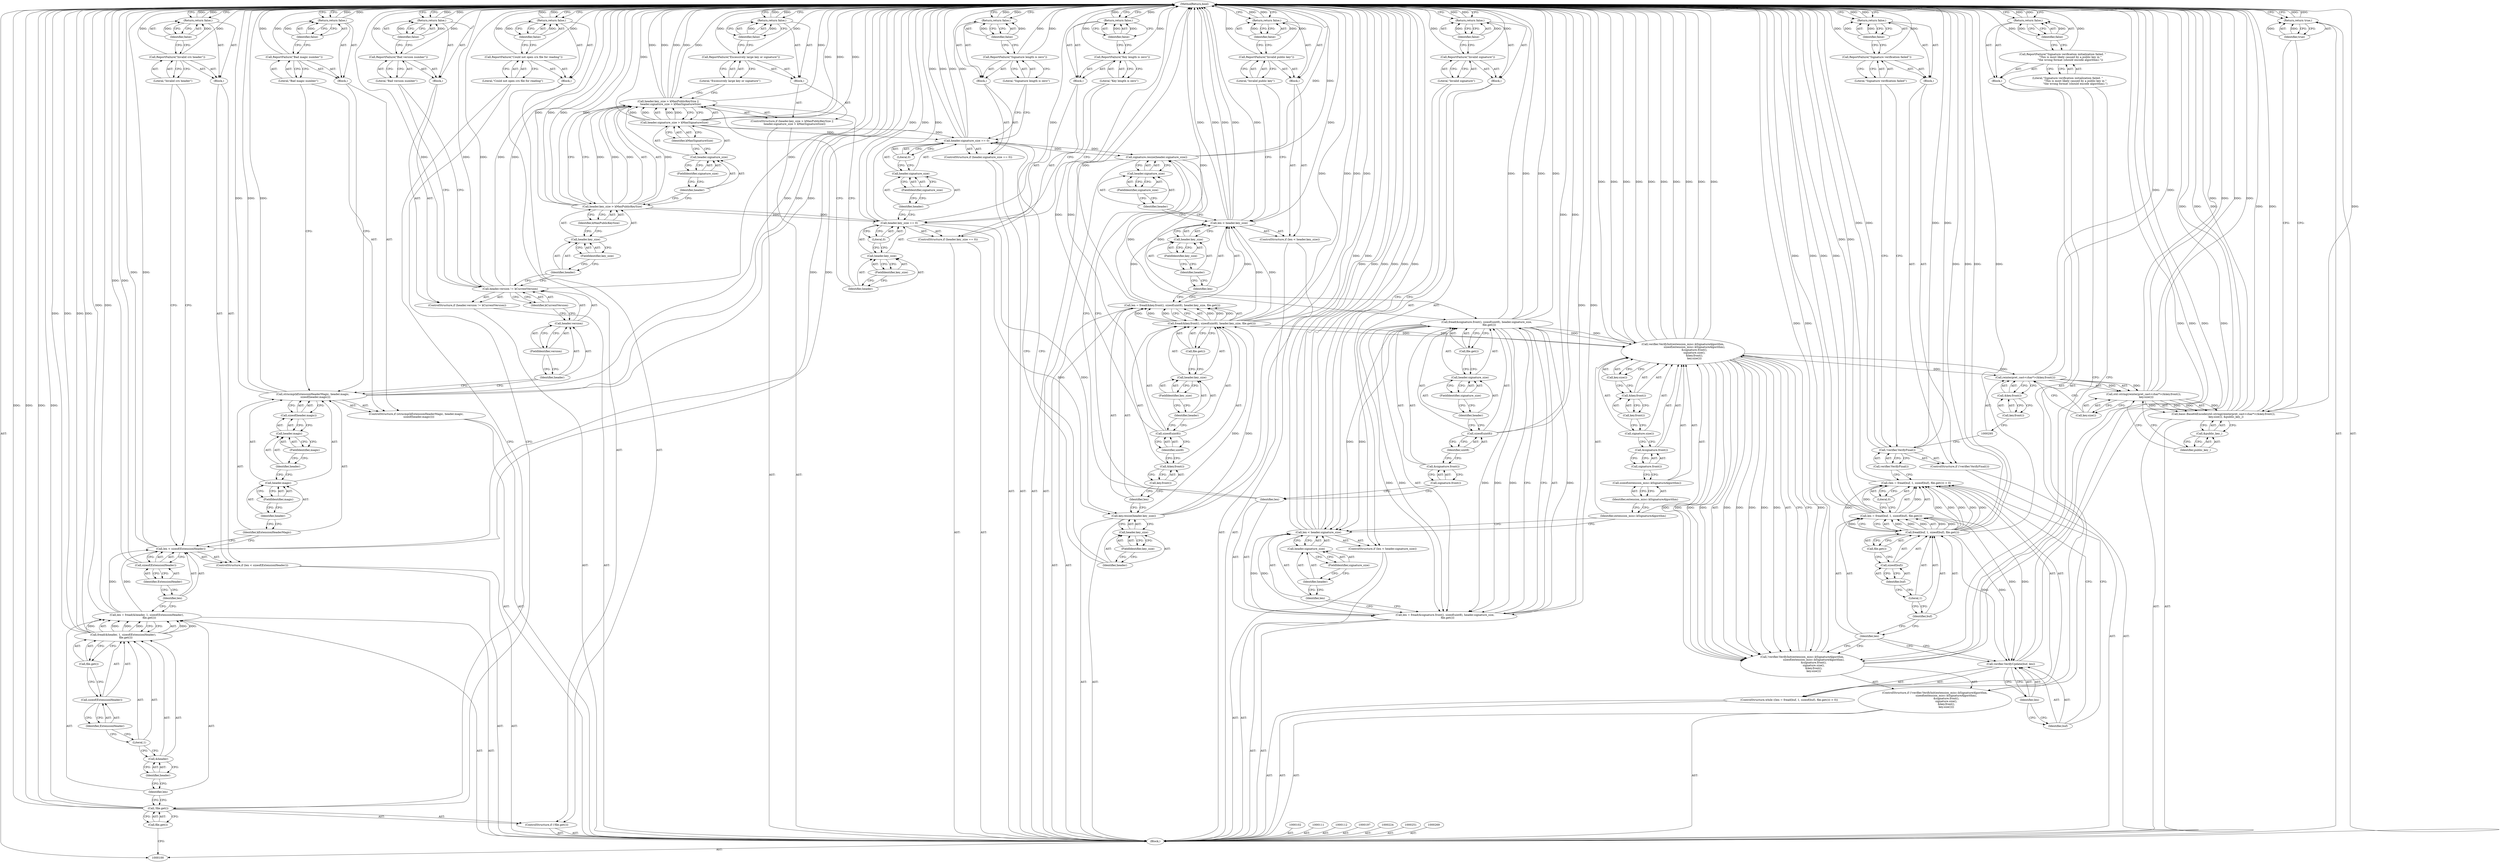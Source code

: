 digraph "0_Chrome_ffeada1f2de5281d59ea48c94c4001a568092cd3" {
"1000303" [label="(MethodReturn,bool)"];
"1000101" [label="(Block,)"];
"1000116" [label="(Call,&header)"];
"1000117" [label="(Identifier,header)"];
"1000113" [label="(Call,len = fread(&header, 1, sizeof(ExtensionHeader),\n      file.get()))"];
"1000114" [label="(Identifier,len)"];
"1000118" [label="(Literal,1)"];
"1000119" [label="(Call,sizeof(ExtensionHeader))"];
"1000120" [label="(Identifier,ExtensionHeader)"];
"1000115" [label="(Call,fread(&header, 1, sizeof(ExtensionHeader),\n      file.get()))"];
"1000121" [label="(Call,file.get())"];
"1000125" [label="(Call,sizeof(ExtensionHeader))"];
"1000126" [label="(Identifier,ExtensionHeader)"];
"1000122" [label="(ControlStructure,if (len < sizeof(ExtensionHeader)))"];
"1000127" [label="(Block,)"];
"1000123" [label="(Call,len < sizeof(ExtensionHeader))"];
"1000124" [label="(Identifier,len)"];
"1000129" [label="(Literal,\"Invalid crx header\")"];
"1000128" [label="(Call,ReportFailure(\"Invalid crx header\"))"];
"1000131" [label="(Identifier,false)"];
"1000130" [label="(Return,return false;)"];
"1000134" [label="(Identifier,kExtensionHeaderMagic)"];
"1000132" [label="(ControlStructure,if (strncmp(kExtensionHeaderMagic, header.magic,\n      sizeof(header.magic))))"];
"1000135" [label="(Call,header.magic)"];
"1000136" [label="(Identifier,header)"];
"1000137" [label="(FieldIdentifier,magic)"];
"1000133" [label="(Call,strncmp(kExtensionHeaderMagic, header.magic,\n      sizeof(header.magic)))"];
"1000139" [label="(Call,header.magic)"];
"1000140" [label="(Identifier,header)"];
"1000141" [label="(FieldIdentifier,magic)"];
"1000142" [label="(Block,)"];
"1000138" [label="(Call,sizeof(header.magic))"];
"1000144" [label="(Literal,\"Bad magic number\")"];
"1000143" [label="(Call,ReportFailure(\"Bad magic number\"))"];
"1000146" [label="(Identifier,false)"];
"1000145" [label="(Return,return false;)"];
"1000151" [label="(FieldIdentifier,version)"];
"1000147" [label="(ControlStructure,if (header.version != kCurrentVersion))"];
"1000152" [label="(Identifier,kCurrentVersion)"];
"1000153" [label="(Block,)"];
"1000148" [label="(Call,header.version != kCurrentVersion)"];
"1000149" [label="(Call,header.version)"];
"1000150" [label="(Identifier,header)"];
"1000155" [label="(Literal,\"Bad version number\")"];
"1000154" [label="(Call,ReportFailure(\"Bad version number\"))"];
"1000157" [label="(Identifier,false)"];
"1000156" [label="(Return,return false;)"];
"1000163" [label="(FieldIdentifier,key_size)"];
"1000158" [label="(ControlStructure,if (header.key_size > kMaxPublicKeySize ||\n      header.signature_size > kMaxSignatureSize))"];
"1000164" [label="(Identifier,kMaxPublicKeySize)"];
"1000159" [label="(Call,header.key_size > kMaxPublicKeySize ||\n      header.signature_size > kMaxSignatureSize)"];
"1000160" [label="(Call,header.key_size > kMaxPublicKeySize)"];
"1000161" [label="(Call,header.key_size)"];
"1000162" [label="(Identifier,header)"];
"1000168" [label="(FieldIdentifier,signature_size)"];
"1000169" [label="(Identifier,kMaxSignatureSize)"];
"1000170" [label="(Block,)"];
"1000165" [label="(Call,header.signature_size > kMaxSignatureSize)"];
"1000166" [label="(Call,header.signature_size)"];
"1000167" [label="(Identifier,header)"];
"1000172" [label="(Literal,\"Excessively large key or signature\")"];
"1000171" [label="(Call,ReportFailure(\"Excessively large key or signature\"))"];
"1000174" [label="(Identifier,false)"];
"1000173" [label="(Return,return false;)"];
"1000106" [label="(Block,)"];
"1000103" [label="(ControlStructure,if (!file.get()))"];
"1000104" [label="(Call,!file.get())"];
"1000105" [label="(Call,file.get())"];
"1000179" [label="(FieldIdentifier,key_size)"];
"1000175" [label="(ControlStructure,if (header.key_size == 0))"];
"1000180" [label="(Literal,0)"];
"1000181" [label="(Block,)"];
"1000176" [label="(Call,header.key_size == 0)"];
"1000177" [label="(Call,header.key_size)"];
"1000178" [label="(Identifier,header)"];
"1000183" [label="(Literal,\"Key length is zero\")"];
"1000182" [label="(Call,ReportFailure(\"Key length is zero\"))"];
"1000185" [label="(Identifier,false)"];
"1000184" [label="(Return,return false;)"];
"1000190" [label="(FieldIdentifier,signature_size)"];
"1000186" [label="(ControlStructure,if (header.signature_size == 0))"];
"1000191" [label="(Literal,0)"];
"1000192" [label="(Block,)"];
"1000187" [label="(Call,header.signature_size == 0)"];
"1000188" [label="(Call,header.signature_size)"];
"1000189" [label="(Identifier,header)"];
"1000194" [label="(Literal,\"Signature length is zero\")"];
"1000193" [label="(Call,ReportFailure(\"Signature length is zero\"))"];
"1000196" [label="(Identifier,false)"];
"1000195" [label="(Return,return false;)"];
"1000108" [label="(Literal,\"Could not open crx file for reading\")"];
"1000107" [label="(Call,ReportFailure(\"Could not open crx file for reading\"))"];
"1000199" [label="(Call,header.key_size)"];
"1000200" [label="(Identifier,header)"];
"1000201" [label="(FieldIdentifier,key_size)"];
"1000198" [label="(Call,key.resize(header.key_size))"];
"1000205" [label="(Call,&key.front())"];
"1000206" [label="(Call,key.front())"];
"1000202" [label="(Call,len = fread(&key.front(), sizeof(uint8), header.key_size, file.get()))"];
"1000203" [label="(Identifier,len)"];
"1000207" [label="(Call,sizeof(uint8))"];
"1000208" [label="(Identifier,uint8)"];
"1000209" [label="(Call,header.key_size)"];
"1000210" [label="(Identifier,header)"];
"1000211" [label="(FieldIdentifier,key_size)"];
"1000212" [label="(Call,file.get())"];
"1000204" [label="(Call,fread(&key.front(), sizeof(uint8), header.key_size, file.get()))"];
"1000216" [label="(Call,header.key_size)"];
"1000217" [label="(Identifier,header)"];
"1000218" [label="(FieldIdentifier,key_size)"];
"1000213" [label="(ControlStructure,if (len < header.key_size))"];
"1000219" [label="(Block,)"];
"1000214" [label="(Call,len < header.key_size)"];
"1000215" [label="(Identifier,len)"];
"1000221" [label="(Literal,\"Invalid public key\")"];
"1000220" [label="(Call,ReportFailure(\"Invalid public key\"))"];
"1000223" [label="(Identifier,false)"];
"1000222" [label="(Return,return false;)"];
"1000226" [label="(Call,header.signature_size)"];
"1000227" [label="(Identifier,header)"];
"1000225" [label="(Call,signature.resize(header.signature_size))"];
"1000228" [label="(FieldIdentifier,signature_size)"];
"1000110" [label="(Identifier,false)"];
"1000109" [label="(Return,return false;)"];
"1000232" [label="(Call,&signature.front())"];
"1000233" [label="(Call,signature.front())"];
"1000229" [label="(Call,len = fread(&signature.front(), sizeof(uint8), header.signature_size,\n      file.get()))"];
"1000230" [label="(Identifier,len)"];
"1000234" [label="(Call,sizeof(uint8))"];
"1000235" [label="(Identifier,uint8)"];
"1000236" [label="(Call,header.signature_size)"];
"1000237" [label="(Identifier,header)"];
"1000238" [label="(FieldIdentifier,signature_size)"];
"1000231" [label="(Call,fread(&signature.front(), sizeof(uint8), header.signature_size,\n      file.get()))"];
"1000239" [label="(Call,file.get())"];
"1000243" [label="(Call,header.signature_size)"];
"1000244" [label="(Identifier,header)"];
"1000245" [label="(FieldIdentifier,signature_size)"];
"1000240" [label="(ControlStructure,if (len < header.signature_size))"];
"1000246" [label="(Block,)"];
"1000241" [label="(Call,len < header.signature_size)"];
"1000242" [label="(Identifier,len)"];
"1000248" [label="(Literal,\"Invalid signature\")"];
"1000247" [label="(Call,ReportFailure(\"Invalid signature\"))"];
"1000250" [label="(Identifier,false)"];
"1000249" [label="(Return,return false;)"];
"1000252" [label="(ControlStructure,if (!verifier.VerifyInit(extension_misc::kSignatureAlgorithm,\n                           sizeof(extension_misc::kSignatureAlgorithm),\n                           &signature.front(),\n                           signature.size(),\n                           &key.front(),\n                           key.size())))"];
"1000255" [label="(Identifier,extension_misc::kSignatureAlgorithm)"];
"1000253" [label="(Call,!verifier.VerifyInit(extension_misc::kSignatureAlgorithm,\n                           sizeof(extension_misc::kSignatureAlgorithm),\n                           &signature.front(),\n                           signature.size(),\n                           &key.front(),\n                           key.size()))"];
"1000254" [label="(Call,verifier.VerifyInit(extension_misc::kSignatureAlgorithm,\n                           sizeof(extension_misc::kSignatureAlgorithm),\n                           &signature.front(),\n                           signature.size(),\n                           &key.front(),\n                           key.size()))"];
"1000256" [label="(Call,sizeof(extension_misc::kSignatureAlgorithm))"];
"1000257" [label="(Identifier,extension_misc::kSignatureAlgorithm)"];
"1000258" [label="(Call,&signature.front())"];
"1000259" [label="(Call,signature.front())"];
"1000260" [label="(Call,signature.size())"];
"1000261" [label="(Call,&key.front())"];
"1000262" [label="(Call,key.front())"];
"1000263" [label="(Call,key.size())"];
"1000264" [label="(Block,)"];
"1000266" [label="(Literal,\"Signature verification initialization failed. \"\n                  \"This is most likely caused by a public key in \"\n                  \"the wrong format (should encode algorithm).\")"];
"1000265" [label="(Call,ReportFailure(\"Signature verification initialization failed. \"\n                  \"This is most likely caused by a public key in \"\n                  \"the wrong format (should encode algorithm).\"))"];
"1000268" [label="(Identifier,false)"];
"1000267" [label="(Return,return false;)"];
"1000272" [label="(Call,len = fread(buf, 1, sizeof(buf), file.get()))"];
"1000273" [label="(Identifier,len)"];
"1000274" [label="(Call,fread(buf, 1, sizeof(buf), file.get()))"];
"1000270" [label="(ControlStructure,while ((len = fread(buf, 1, sizeof(buf), file.get())) > 0))"];
"1000275" [label="(Identifier,buf)"];
"1000276" [label="(Literal,1)"];
"1000277" [label="(Call,sizeof(buf))"];
"1000278" [label="(Identifier,buf)"];
"1000279" [label="(Call,file.get())"];
"1000280" [label="(Literal,0)"];
"1000271" [label="(Call,(len = fread(buf, 1, sizeof(buf), file.get())) > 0)"];
"1000282" [label="(Identifier,buf)"];
"1000283" [label="(Identifier,len)"];
"1000281" [label="(Call,verifier.VerifyUpdate(buf, len))"];
"1000284" [label="(ControlStructure,if (!verifier.VerifyFinal()))"];
"1000287" [label="(Block,)"];
"1000285" [label="(Call,!verifier.VerifyFinal())"];
"1000286" [label="(Call,verifier.VerifyFinal())"];
"1000289" [label="(Literal,\"Signature verification failed\")"];
"1000288" [label="(Call,ReportFailure(\"Signature verification failed\"))"];
"1000291" [label="(Identifier,false)"];
"1000290" [label="(Return,return false;)"];
"1000292" [label="(Call,base::Base64Encode(std::string(reinterpret_cast<char*>(&key.front()),\n      key.size()), &public_key_))"];
"1000293" [label="(Call,std::string(reinterpret_cast<char*>(&key.front()),\n      key.size()))"];
"1000294" [label="(Call,reinterpret_cast<char*>(&key.front()))"];
"1000296" [label="(Call,&key.front())"];
"1000297" [label="(Call,key.front())"];
"1000299" [label="(Call,&public_key_)"];
"1000300" [label="(Identifier,public_key_)"];
"1000298" [label="(Call,key.size())"];
"1000301" [label="(Return,return true;)"];
"1000302" [label="(Identifier,true)"];
"1000303" -> "1000100"  [label="AST: "];
"1000303" -> "1000109"  [label="CFG: "];
"1000303" -> "1000130"  [label="CFG: "];
"1000303" -> "1000145"  [label="CFG: "];
"1000303" -> "1000156"  [label="CFG: "];
"1000303" -> "1000173"  [label="CFG: "];
"1000303" -> "1000184"  [label="CFG: "];
"1000303" -> "1000195"  [label="CFG: "];
"1000303" -> "1000222"  [label="CFG: "];
"1000303" -> "1000249"  [label="CFG: "];
"1000303" -> "1000267"  [label="CFG: "];
"1000303" -> "1000290"  [label="CFG: "];
"1000303" -> "1000301"  [label="CFG: "];
"1000184" -> "1000303"  [label="DDG: "];
"1000290" -> "1000303"  [label="DDG: "];
"1000267" -> "1000303"  [label="DDG: "];
"1000301" -> "1000303"  [label="DDG: "];
"1000145" -> "1000303"  [label="DDG: "];
"1000249" -> "1000303"  [label="DDG: "];
"1000195" -> "1000303"  [label="DDG: "];
"1000130" -> "1000303"  [label="DDG: "];
"1000156" -> "1000303"  [label="DDG: "];
"1000109" -> "1000303"  [label="DDG: "];
"1000229" -> "1000303"  [label="DDG: "];
"1000133" -> "1000303"  [label="DDG: "];
"1000133" -> "1000303"  [label="DDG: "];
"1000133" -> "1000303"  [label="DDG: "];
"1000241" -> "1000303"  [label="DDG: "];
"1000241" -> "1000303"  [label="DDG: "];
"1000241" -> "1000303"  [label="DDG: "];
"1000182" -> "1000303"  [label="DDG: "];
"1000187" -> "1000303"  [label="DDG: "];
"1000187" -> "1000303"  [label="DDG: "];
"1000159" -> "1000303"  [label="DDG: "];
"1000159" -> "1000303"  [label="DDG: "];
"1000159" -> "1000303"  [label="DDG: "];
"1000285" -> "1000303"  [label="DDG: "];
"1000285" -> "1000303"  [label="DDG: "];
"1000160" -> "1000303"  [label="DDG: "];
"1000160" -> "1000303"  [label="DDG: "];
"1000254" -> "1000303"  [label="DDG: "];
"1000254" -> "1000303"  [label="DDG: "];
"1000254" -> "1000303"  [label="DDG: "];
"1000254" -> "1000303"  [label="DDG: "];
"1000254" -> "1000303"  [label="DDG: "];
"1000293" -> "1000303"  [label="DDG: "];
"1000293" -> "1000303"  [label="DDG: "];
"1000125" -> "1000303"  [label="DDG: "];
"1000225" -> "1000303"  [label="DDG: "];
"1000292" -> "1000303"  [label="DDG: "];
"1000292" -> "1000303"  [label="DDG: "];
"1000292" -> "1000303"  [label="DDG: "];
"1000107" -> "1000303"  [label="DDG: "];
"1000231" -> "1000303"  [label="DDG: "];
"1000231" -> "1000303"  [label="DDG: "];
"1000274" -> "1000303"  [label="DDG: "];
"1000274" -> "1000303"  [label="DDG: "];
"1000253" -> "1000303"  [label="DDG: "];
"1000253" -> "1000303"  [label="DDG: "];
"1000165" -> "1000303"  [label="DDG: "];
"1000165" -> "1000303"  [label="DDG: "];
"1000234" -> "1000303"  [label="DDG: "];
"1000214" -> "1000303"  [label="DDG: "];
"1000214" -> "1000303"  [label="DDG: "];
"1000214" -> "1000303"  [label="DDG: "];
"1000294" -> "1000303"  [label="DDG: "];
"1000104" -> "1000303"  [label="DDG: "];
"1000104" -> "1000303"  [label="DDG: "];
"1000123" -> "1000303"  [label="DDG: "];
"1000123" -> "1000303"  [label="DDG: "];
"1000148" -> "1000303"  [label="DDG: "];
"1000148" -> "1000303"  [label="DDG: "];
"1000148" -> "1000303"  [label="DDG: "];
"1000265" -> "1000303"  [label="DDG: "];
"1000115" -> "1000303"  [label="DDG: "];
"1000115" -> "1000303"  [label="DDG: "];
"1000113" -> "1000303"  [label="DDG: "];
"1000272" -> "1000303"  [label="DDG: "];
"1000272" -> "1000303"  [label="DDG: "];
"1000207" -> "1000303"  [label="DDG: "];
"1000176" -> "1000303"  [label="DDG: "];
"1000176" -> "1000303"  [label="DDG: "];
"1000204" -> "1000303"  [label="DDG: "];
"1000204" -> "1000303"  [label="DDG: "];
"1000154" -> "1000303"  [label="DDG: "];
"1000193" -> "1000303"  [label="DDG: "];
"1000281" -> "1000303"  [label="DDG: "];
"1000143" -> "1000303"  [label="DDG: "];
"1000288" -> "1000303"  [label="DDG: "];
"1000220" -> "1000303"  [label="DDG: "];
"1000171" -> "1000303"  [label="DDG: "];
"1000128" -> "1000303"  [label="DDG: "];
"1000271" -> "1000303"  [label="DDG: "];
"1000247" -> "1000303"  [label="DDG: "];
"1000202" -> "1000303"  [label="DDG: "];
"1000198" -> "1000303"  [label="DDG: "];
"1000222" -> "1000303"  [label="DDG: "];
"1000173" -> "1000303"  [label="DDG: "];
"1000101" -> "1000100"  [label="AST: "];
"1000102" -> "1000101"  [label="AST: "];
"1000103" -> "1000101"  [label="AST: "];
"1000111" -> "1000101"  [label="AST: "];
"1000112" -> "1000101"  [label="AST: "];
"1000113" -> "1000101"  [label="AST: "];
"1000122" -> "1000101"  [label="AST: "];
"1000132" -> "1000101"  [label="AST: "];
"1000147" -> "1000101"  [label="AST: "];
"1000158" -> "1000101"  [label="AST: "];
"1000175" -> "1000101"  [label="AST: "];
"1000186" -> "1000101"  [label="AST: "];
"1000197" -> "1000101"  [label="AST: "];
"1000198" -> "1000101"  [label="AST: "];
"1000202" -> "1000101"  [label="AST: "];
"1000213" -> "1000101"  [label="AST: "];
"1000224" -> "1000101"  [label="AST: "];
"1000225" -> "1000101"  [label="AST: "];
"1000229" -> "1000101"  [label="AST: "];
"1000240" -> "1000101"  [label="AST: "];
"1000251" -> "1000101"  [label="AST: "];
"1000252" -> "1000101"  [label="AST: "];
"1000269" -> "1000101"  [label="AST: "];
"1000270" -> "1000101"  [label="AST: "];
"1000284" -> "1000101"  [label="AST: "];
"1000292" -> "1000101"  [label="AST: "];
"1000301" -> "1000101"  [label="AST: "];
"1000116" -> "1000115"  [label="AST: "];
"1000116" -> "1000117"  [label="CFG: "];
"1000117" -> "1000116"  [label="AST: "];
"1000118" -> "1000116"  [label="CFG: "];
"1000117" -> "1000116"  [label="AST: "];
"1000117" -> "1000114"  [label="CFG: "];
"1000116" -> "1000117"  [label="CFG: "];
"1000113" -> "1000101"  [label="AST: "];
"1000113" -> "1000115"  [label="CFG: "];
"1000114" -> "1000113"  [label="AST: "];
"1000115" -> "1000113"  [label="AST: "];
"1000124" -> "1000113"  [label="CFG: "];
"1000113" -> "1000303"  [label="DDG: "];
"1000115" -> "1000113"  [label="DDG: "];
"1000115" -> "1000113"  [label="DDG: "];
"1000115" -> "1000113"  [label="DDG: "];
"1000113" -> "1000123"  [label="DDG: "];
"1000114" -> "1000113"  [label="AST: "];
"1000114" -> "1000104"  [label="CFG: "];
"1000117" -> "1000114"  [label="CFG: "];
"1000118" -> "1000115"  [label="AST: "];
"1000118" -> "1000116"  [label="CFG: "];
"1000120" -> "1000118"  [label="CFG: "];
"1000119" -> "1000115"  [label="AST: "];
"1000119" -> "1000120"  [label="CFG: "];
"1000120" -> "1000119"  [label="AST: "];
"1000121" -> "1000119"  [label="CFG: "];
"1000120" -> "1000119"  [label="AST: "];
"1000120" -> "1000118"  [label="CFG: "];
"1000119" -> "1000120"  [label="CFG: "];
"1000115" -> "1000113"  [label="AST: "];
"1000115" -> "1000121"  [label="CFG: "];
"1000116" -> "1000115"  [label="AST: "];
"1000118" -> "1000115"  [label="AST: "];
"1000119" -> "1000115"  [label="AST: "];
"1000121" -> "1000115"  [label="AST: "];
"1000113" -> "1000115"  [label="CFG: "];
"1000115" -> "1000303"  [label="DDG: "];
"1000115" -> "1000303"  [label="DDG: "];
"1000115" -> "1000113"  [label="DDG: "];
"1000115" -> "1000113"  [label="DDG: "];
"1000115" -> "1000113"  [label="DDG: "];
"1000121" -> "1000115"  [label="AST: "];
"1000121" -> "1000119"  [label="CFG: "];
"1000115" -> "1000121"  [label="CFG: "];
"1000125" -> "1000123"  [label="AST: "];
"1000125" -> "1000126"  [label="CFG: "];
"1000126" -> "1000125"  [label="AST: "];
"1000123" -> "1000125"  [label="CFG: "];
"1000125" -> "1000303"  [label="DDG: "];
"1000126" -> "1000125"  [label="AST: "];
"1000126" -> "1000124"  [label="CFG: "];
"1000125" -> "1000126"  [label="CFG: "];
"1000122" -> "1000101"  [label="AST: "];
"1000123" -> "1000122"  [label="AST: "];
"1000127" -> "1000122"  [label="AST: "];
"1000127" -> "1000122"  [label="AST: "];
"1000128" -> "1000127"  [label="AST: "];
"1000130" -> "1000127"  [label="AST: "];
"1000123" -> "1000122"  [label="AST: "];
"1000123" -> "1000125"  [label="CFG: "];
"1000124" -> "1000123"  [label="AST: "];
"1000125" -> "1000123"  [label="AST: "];
"1000129" -> "1000123"  [label="CFG: "];
"1000134" -> "1000123"  [label="CFG: "];
"1000123" -> "1000303"  [label="DDG: "];
"1000123" -> "1000303"  [label="DDG: "];
"1000113" -> "1000123"  [label="DDG: "];
"1000124" -> "1000123"  [label="AST: "];
"1000124" -> "1000113"  [label="CFG: "];
"1000126" -> "1000124"  [label="CFG: "];
"1000129" -> "1000128"  [label="AST: "];
"1000129" -> "1000123"  [label="CFG: "];
"1000128" -> "1000129"  [label="CFG: "];
"1000128" -> "1000127"  [label="AST: "];
"1000128" -> "1000129"  [label="CFG: "];
"1000129" -> "1000128"  [label="AST: "];
"1000131" -> "1000128"  [label="CFG: "];
"1000128" -> "1000303"  [label="DDG: "];
"1000131" -> "1000130"  [label="AST: "];
"1000131" -> "1000128"  [label="CFG: "];
"1000130" -> "1000131"  [label="CFG: "];
"1000131" -> "1000130"  [label="DDG: "];
"1000130" -> "1000127"  [label="AST: "];
"1000130" -> "1000131"  [label="CFG: "];
"1000131" -> "1000130"  [label="AST: "];
"1000303" -> "1000130"  [label="CFG: "];
"1000130" -> "1000303"  [label="DDG: "];
"1000131" -> "1000130"  [label="DDG: "];
"1000134" -> "1000133"  [label="AST: "];
"1000134" -> "1000123"  [label="CFG: "];
"1000136" -> "1000134"  [label="CFG: "];
"1000132" -> "1000101"  [label="AST: "];
"1000133" -> "1000132"  [label="AST: "];
"1000142" -> "1000132"  [label="AST: "];
"1000135" -> "1000133"  [label="AST: "];
"1000135" -> "1000137"  [label="CFG: "];
"1000136" -> "1000135"  [label="AST: "];
"1000137" -> "1000135"  [label="AST: "];
"1000140" -> "1000135"  [label="CFG: "];
"1000136" -> "1000135"  [label="AST: "];
"1000136" -> "1000134"  [label="CFG: "];
"1000137" -> "1000136"  [label="CFG: "];
"1000137" -> "1000135"  [label="AST: "];
"1000137" -> "1000136"  [label="CFG: "];
"1000135" -> "1000137"  [label="CFG: "];
"1000133" -> "1000132"  [label="AST: "];
"1000133" -> "1000138"  [label="CFG: "];
"1000134" -> "1000133"  [label="AST: "];
"1000135" -> "1000133"  [label="AST: "];
"1000138" -> "1000133"  [label="AST: "];
"1000144" -> "1000133"  [label="CFG: "];
"1000150" -> "1000133"  [label="CFG: "];
"1000133" -> "1000303"  [label="DDG: "];
"1000133" -> "1000303"  [label="DDG: "];
"1000133" -> "1000303"  [label="DDG: "];
"1000139" -> "1000138"  [label="AST: "];
"1000139" -> "1000141"  [label="CFG: "];
"1000140" -> "1000139"  [label="AST: "];
"1000141" -> "1000139"  [label="AST: "];
"1000138" -> "1000139"  [label="CFG: "];
"1000140" -> "1000139"  [label="AST: "];
"1000140" -> "1000135"  [label="CFG: "];
"1000141" -> "1000140"  [label="CFG: "];
"1000141" -> "1000139"  [label="AST: "];
"1000141" -> "1000140"  [label="CFG: "];
"1000139" -> "1000141"  [label="CFG: "];
"1000142" -> "1000132"  [label="AST: "];
"1000143" -> "1000142"  [label="AST: "];
"1000145" -> "1000142"  [label="AST: "];
"1000138" -> "1000133"  [label="AST: "];
"1000138" -> "1000139"  [label="CFG: "];
"1000139" -> "1000138"  [label="AST: "];
"1000133" -> "1000138"  [label="CFG: "];
"1000144" -> "1000143"  [label="AST: "];
"1000144" -> "1000133"  [label="CFG: "];
"1000143" -> "1000144"  [label="CFG: "];
"1000143" -> "1000142"  [label="AST: "];
"1000143" -> "1000144"  [label="CFG: "];
"1000144" -> "1000143"  [label="AST: "];
"1000146" -> "1000143"  [label="CFG: "];
"1000143" -> "1000303"  [label="DDG: "];
"1000146" -> "1000145"  [label="AST: "];
"1000146" -> "1000143"  [label="CFG: "];
"1000145" -> "1000146"  [label="CFG: "];
"1000146" -> "1000145"  [label="DDG: "];
"1000145" -> "1000142"  [label="AST: "];
"1000145" -> "1000146"  [label="CFG: "];
"1000146" -> "1000145"  [label="AST: "];
"1000303" -> "1000145"  [label="CFG: "];
"1000145" -> "1000303"  [label="DDG: "];
"1000146" -> "1000145"  [label="DDG: "];
"1000151" -> "1000149"  [label="AST: "];
"1000151" -> "1000150"  [label="CFG: "];
"1000149" -> "1000151"  [label="CFG: "];
"1000147" -> "1000101"  [label="AST: "];
"1000148" -> "1000147"  [label="AST: "];
"1000153" -> "1000147"  [label="AST: "];
"1000152" -> "1000148"  [label="AST: "];
"1000152" -> "1000149"  [label="CFG: "];
"1000148" -> "1000152"  [label="CFG: "];
"1000153" -> "1000147"  [label="AST: "];
"1000154" -> "1000153"  [label="AST: "];
"1000156" -> "1000153"  [label="AST: "];
"1000148" -> "1000147"  [label="AST: "];
"1000148" -> "1000152"  [label="CFG: "];
"1000149" -> "1000148"  [label="AST: "];
"1000152" -> "1000148"  [label="AST: "];
"1000155" -> "1000148"  [label="CFG: "];
"1000162" -> "1000148"  [label="CFG: "];
"1000148" -> "1000303"  [label="DDG: "];
"1000148" -> "1000303"  [label="DDG: "];
"1000148" -> "1000303"  [label="DDG: "];
"1000149" -> "1000148"  [label="AST: "];
"1000149" -> "1000151"  [label="CFG: "];
"1000150" -> "1000149"  [label="AST: "];
"1000151" -> "1000149"  [label="AST: "];
"1000152" -> "1000149"  [label="CFG: "];
"1000150" -> "1000149"  [label="AST: "];
"1000150" -> "1000133"  [label="CFG: "];
"1000151" -> "1000150"  [label="CFG: "];
"1000155" -> "1000154"  [label="AST: "];
"1000155" -> "1000148"  [label="CFG: "];
"1000154" -> "1000155"  [label="CFG: "];
"1000154" -> "1000153"  [label="AST: "];
"1000154" -> "1000155"  [label="CFG: "];
"1000155" -> "1000154"  [label="AST: "];
"1000157" -> "1000154"  [label="CFG: "];
"1000154" -> "1000303"  [label="DDG: "];
"1000157" -> "1000156"  [label="AST: "];
"1000157" -> "1000154"  [label="CFG: "];
"1000156" -> "1000157"  [label="CFG: "];
"1000157" -> "1000156"  [label="DDG: "];
"1000156" -> "1000153"  [label="AST: "];
"1000156" -> "1000157"  [label="CFG: "];
"1000157" -> "1000156"  [label="AST: "];
"1000303" -> "1000156"  [label="CFG: "];
"1000156" -> "1000303"  [label="DDG: "];
"1000157" -> "1000156"  [label="DDG: "];
"1000163" -> "1000161"  [label="AST: "];
"1000163" -> "1000162"  [label="CFG: "];
"1000161" -> "1000163"  [label="CFG: "];
"1000158" -> "1000101"  [label="AST: "];
"1000159" -> "1000158"  [label="AST: "];
"1000170" -> "1000158"  [label="AST: "];
"1000164" -> "1000160"  [label="AST: "];
"1000164" -> "1000161"  [label="CFG: "];
"1000160" -> "1000164"  [label="CFG: "];
"1000159" -> "1000158"  [label="AST: "];
"1000159" -> "1000160"  [label="CFG: "];
"1000159" -> "1000165"  [label="CFG: "];
"1000160" -> "1000159"  [label="AST: "];
"1000165" -> "1000159"  [label="AST: "];
"1000172" -> "1000159"  [label="CFG: "];
"1000178" -> "1000159"  [label="CFG: "];
"1000159" -> "1000303"  [label="DDG: "];
"1000159" -> "1000303"  [label="DDG: "];
"1000159" -> "1000303"  [label="DDG: "];
"1000160" -> "1000159"  [label="DDG: "];
"1000160" -> "1000159"  [label="DDG: "];
"1000165" -> "1000159"  [label="DDG: "];
"1000165" -> "1000159"  [label="DDG: "];
"1000160" -> "1000159"  [label="AST: "];
"1000160" -> "1000164"  [label="CFG: "];
"1000161" -> "1000160"  [label="AST: "];
"1000164" -> "1000160"  [label="AST: "];
"1000167" -> "1000160"  [label="CFG: "];
"1000159" -> "1000160"  [label="CFG: "];
"1000160" -> "1000303"  [label="DDG: "];
"1000160" -> "1000303"  [label="DDG: "];
"1000160" -> "1000159"  [label="DDG: "];
"1000160" -> "1000159"  [label="DDG: "];
"1000160" -> "1000176"  [label="DDG: "];
"1000161" -> "1000160"  [label="AST: "];
"1000161" -> "1000163"  [label="CFG: "];
"1000162" -> "1000161"  [label="AST: "];
"1000163" -> "1000161"  [label="AST: "];
"1000164" -> "1000161"  [label="CFG: "];
"1000162" -> "1000161"  [label="AST: "];
"1000162" -> "1000148"  [label="CFG: "];
"1000163" -> "1000162"  [label="CFG: "];
"1000168" -> "1000166"  [label="AST: "];
"1000168" -> "1000167"  [label="CFG: "];
"1000166" -> "1000168"  [label="CFG: "];
"1000169" -> "1000165"  [label="AST: "];
"1000169" -> "1000166"  [label="CFG: "];
"1000165" -> "1000169"  [label="CFG: "];
"1000170" -> "1000158"  [label="AST: "];
"1000171" -> "1000170"  [label="AST: "];
"1000173" -> "1000170"  [label="AST: "];
"1000165" -> "1000159"  [label="AST: "];
"1000165" -> "1000169"  [label="CFG: "];
"1000166" -> "1000165"  [label="AST: "];
"1000169" -> "1000165"  [label="AST: "];
"1000159" -> "1000165"  [label="CFG: "];
"1000165" -> "1000303"  [label="DDG: "];
"1000165" -> "1000303"  [label="DDG: "];
"1000165" -> "1000159"  [label="DDG: "];
"1000165" -> "1000159"  [label="DDG: "];
"1000165" -> "1000187"  [label="DDG: "];
"1000166" -> "1000165"  [label="AST: "];
"1000166" -> "1000168"  [label="CFG: "];
"1000167" -> "1000166"  [label="AST: "];
"1000168" -> "1000166"  [label="AST: "];
"1000169" -> "1000166"  [label="CFG: "];
"1000167" -> "1000166"  [label="AST: "];
"1000167" -> "1000160"  [label="CFG: "];
"1000168" -> "1000167"  [label="CFG: "];
"1000172" -> "1000171"  [label="AST: "];
"1000172" -> "1000159"  [label="CFG: "];
"1000171" -> "1000172"  [label="CFG: "];
"1000171" -> "1000170"  [label="AST: "];
"1000171" -> "1000172"  [label="CFG: "];
"1000172" -> "1000171"  [label="AST: "];
"1000174" -> "1000171"  [label="CFG: "];
"1000171" -> "1000303"  [label="DDG: "];
"1000174" -> "1000173"  [label="AST: "];
"1000174" -> "1000171"  [label="CFG: "];
"1000173" -> "1000174"  [label="CFG: "];
"1000174" -> "1000173"  [label="DDG: "];
"1000173" -> "1000170"  [label="AST: "];
"1000173" -> "1000174"  [label="CFG: "];
"1000174" -> "1000173"  [label="AST: "];
"1000303" -> "1000173"  [label="CFG: "];
"1000173" -> "1000303"  [label="DDG: "];
"1000174" -> "1000173"  [label="DDG: "];
"1000106" -> "1000103"  [label="AST: "];
"1000107" -> "1000106"  [label="AST: "];
"1000109" -> "1000106"  [label="AST: "];
"1000103" -> "1000101"  [label="AST: "];
"1000104" -> "1000103"  [label="AST: "];
"1000106" -> "1000103"  [label="AST: "];
"1000104" -> "1000103"  [label="AST: "];
"1000104" -> "1000105"  [label="CFG: "];
"1000105" -> "1000104"  [label="AST: "];
"1000108" -> "1000104"  [label="CFG: "];
"1000114" -> "1000104"  [label="CFG: "];
"1000104" -> "1000303"  [label="DDG: "];
"1000104" -> "1000303"  [label="DDG: "];
"1000105" -> "1000104"  [label="AST: "];
"1000105" -> "1000100"  [label="CFG: "];
"1000104" -> "1000105"  [label="CFG: "];
"1000179" -> "1000177"  [label="AST: "];
"1000179" -> "1000178"  [label="CFG: "];
"1000177" -> "1000179"  [label="CFG: "];
"1000175" -> "1000101"  [label="AST: "];
"1000176" -> "1000175"  [label="AST: "];
"1000181" -> "1000175"  [label="AST: "];
"1000180" -> "1000176"  [label="AST: "];
"1000180" -> "1000177"  [label="CFG: "];
"1000176" -> "1000180"  [label="CFG: "];
"1000181" -> "1000175"  [label="AST: "];
"1000182" -> "1000181"  [label="AST: "];
"1000184" -> "1000181"  [label="AST: "];
"1000176" -> "1000175"  [label="AST: "];
"1000176" -> "1000180"  [label="CFG: "];
"1000177" -> "1000176"  [label="AST: "];
"1000180" -> "1000176"  [label="AST: "];
"1000183" -> "1000176"  [label="CFG: "];
"1000189" -> "1000176"  [label="CFG: "];
"1000176" -> "1000303"  [label="DDG: "];
"1000176" -> "1000303"  [label="DDG: "];
"1000160" -> "1000176"  [label="DDG: "];
"1000176" -> "1000198"  [label="DDG: "];
"1000177" -> "1000176"  [label="AST: "];
"1000177" -> "1000179"  [label="CFG: "];
"1000178" -> "1000177"  [label="AST: "];
"1000179" -> "1000177"  [label="AST: "];
"1000180" -> "1000177"  [label="CFG: "];
"1000178" -> "1000177"  [label="AST: "];
"1000178" -> "1000159"  [label="CFG: "];
"1000179" -> "1000178"  [label="CFG: "];
"1000183" -> "1000182"  [label="AST: "];
"1000183" -> "1000176"  [label="CFG: "];
"1000182" -> "1000183"  [label="CFG: "];
"1000182" -> "1000181"  [label="AST: "];
"1000182" -> "1000183"  [label="CFG: "];
"1000183" -> "1000182"  [label="AST: "];
"1000185" -> "1000182"  [label="CFG: "];
"1000182" -> "1000303"  [label="DDG: "];
"1000185" -> "1000184"  [label="AST: "];
"1000185" -> "1000182"  [label="CFG: "];
"1000184" -> "1000185"  [label="CFG: "];
"1000185" -> "1000184"  [label="DDG: "];
"1000184" -> "1000181"  [label="AST: "];
"1000184" -> "1000185"  [label="CFG: "];
"1000185" -> "1000184"  [label="AST: "];
"1000303" -> "1000184"  [label="CFG: "];
"1000184" -> "1000303"  [label="DDG: "];
"1000185" -> "1000184"  [label="DDG: "];
"1000190" -> "1000188"  [label="AST: "];
"1000190" -> "1000189"  [label="CFG: "];
"1000188" -> "1000190"  [label="CFG: "];
"1000186" -> "1000101"  [label="AST: "];
"1000187" -> "1000186"  [label="AST: "];
"1000192" -> "1000186"  [label="AST: "];
"1000191" -> "1000187"  [label="AST: "];
"1000191" -> "1000188"  [label="CFG: "];
"1000187" -> "1000191"  [label="CFG: "];
"1000192" -> "1000186"  [label="AST: "];
"1000193" -> "1000192"  [label="AST: "];
"1000195" -> "1000192"  [label="AST: "];
"1000187" -> "1000186"  [label="AST: "];
"1000187" -> "1000191"  [label="CFG: "];
"1000188" -> "1000187"  [label="AST: "];
"1000191" -> "1000187"  [label="AST: "];
"1000194" -> "1000187"  [label="CFG: "];
"1000200" -> "1000187"  [label="CFG: "];
"1000187" -> "1000303"  [label="DDG: "];
"1000187" -> "1000303"  [label="DDG: "];
"1000165" -> "1000187"  [label="DDG: "];
"1000187" -> "1000225"  [label="DDG: "];
"1000188" -> "1000187"  [label="AST: "];
"1000188" -> "1000190"  [label="CFG: "];
"1000189" -> "1000188"  [label="AST: "];
"1000190" -> "1000188"  [label="AST: "];
"1000191" -> "1000188"  [label="CFG: "];
"1000189" -> "1000188"  [label="AST: "];
"1000189" -> "1000176"  [label="CFG: "];
"1000190" -> "1000189"  [label="CFG: "];
"1000194" -> "1000193"  [label="AST: "];
"1000194" -> "1000187"  [label="CFG: "];
"1000193" -> "1000194"  [label="CFG: "];
"1000193" -> "1000192"  [label="AST: "];
"1000193" -> "1000194"  [label="CFG: "];
"1000194" -> "1000193"  [label="AST: "];
"1000196" -> "1000193"  [label="CFG: "];
"1000193" -> "1000303"  [label="DDG: "];
"1000196" -> "1000195"  [label="AST: "];
"1000196" -> "1000193"  [label="CFG: "];
"1000195" -> "1000196"  [label="CFG: "];
"1000196" -> "1000195"  [label="DDG: "];
"1000195" -> "1000192"  [label="AST: "];
"1000195" -> "1000196"  [label="CFG: "];
"1000196" -> "1000195"  [label="AST: "];
"1000303" -> "1000195"  [label="CFG: "];
"1000195" -> "1000303"  [label="DDG: "];
"1000196" -> "1000195"  [label="DDG: "];
"1000108" -> "1000107"  [label="AST: "];
"1000108" -> "1000104"  [label="CFG: "];
"1000107" -> "1000108"  [label="CFG: "];
"1000107" -> "1000106"  [label="AST: "];
"1000107" -> "1000108"  [label="CFG: "];
"1000108" -> "1000107"  [label="AST: "];
"1000110" -> "1000107"  [label="CFG: "];
"1000107" -> "1000303"  [label="DDG: "];
"1000199" -> "1000198"  [label="AST: "];
"1000199" -> "1000201"  [label="CFG: "];
"1000200" -> "1000199"  [label="AST: "];
"1000201" -> "1000199"  [label="AST: "];
"1000198" -> "1000199"  [label="CFG: "];
"1000200" -> "1000199"  [label="AST: "];
"1000200" -> "1000187"  [label="CFG: "];
"1000201" -> "1000200"  [label="CFG: "];
"1000201" -> "1000199"  [label="AST: "];
"1000201" -> "1000200"  [label="CFG: "];
"1000199" -> "1000201"  [label="CFG: "];
"1000198" -> "1000101"  [label="AST: "];
"1000198" -> "1000199"  [label="CFG: "];
"1000199" -> "1000198"  [label="AST: "];
"1000203" -> "1000198"  [label="CFG: "];
"1000198" -> "1000303"  [label="DDG: "];
"1000176" -> "1000198"  [label="DDG: "];
"1000198" -> "1000204"  [label="DDG: "];
"1000205" -> "1000204"  [label="AST: "];
"1000205" -> "1000206"  [label="CFG: "];
"1000206" -> "1000205"  [label="AST: "];
"1000208" -> "1000205"  [label="CFG: "];
"1000206" -> "1000205"  [label="AST: "];
"1000206" -> "1000203"  [label="CFG: "];
"1000205" -> "1000206"  [label="CFG: "];
"1000202" -> "1000101"  [label="AST: "];
"1000202" -> "1000204"  [label="CFG: "];
"1000203" -> "1000202"  [label="AST: "];
"1000204" -> "1000202"  [label="AST: "];
"1000215" -> "1000202"  [label="CFG: "];
"1000202" -> "1000303"  [label="DDG: "];
"1000204" -> "1000202"  [label="DDG: "];
"1000204" -> "1000202"  [label="DDG: "];
"1000204" -> "1000202"  [label="DDG: "];
"1000202" -> "1000214"  [label="DDG: "];
"1000203" -> "1000202"  [label="AST: "];
"1000203" -> "1000198"  [label="CFG: "];
"1000206" -> "1000203"  [label="CFG: "];
"1000207" -> "1000204"  [label="AST: "];
"1000207" -> "1000208"  [label="CFG: "];
"1000208" -> "1000207"  [label="AST: "];
"1000210" -> "1000207"  [label="CFG: "];
"1000207" -> "1000303"  [label="DDG: "];
"1000208" -> "1000207"  [label="AST: "];
"1000208" -> "1000205"  [label="CFG: "];
"1000207" -> "1000208"  [label="CFG: "];
"1000209" -> "1000204"  [label="AST: "];
"1000209" -> "1000211"  [label="CFG: "];
"1000210" -> "1000209"  [label="AST: "];
"1000211" -> "1000209"  [label="AST: "];
"1000212" -> "1000209"  [label="CFG: "];
"1000210" -> "1000209"  [label="AST: "];
"1000210" -> "1000207"  [label="CFG: "];
"1000211" -> "1000210"  [label="CFG: "];
"1000211" -> "1000209"  [label="AST: "];
"1000211" -> "1000210"  [label="CFG: "];
"1000209" -> "1000211"  [label="CFG: "];
"1000212" -> "1000204"  [label="AST: "];
"1000212" -> "1000209"  [label="CFG: "];
"1000204" -> "1000212"  [label="CFG: "];
"1000204" -> "1000202"  [label="AST: "];
"1000204" -> "1000212"  [label="CFG: "];
"1000205" -> "1000204"  [label="AST: "];
"1000207" -> "1000204"  [label="AST: "];
"1000209" -> "1000204"  [label="AST: "];
"1000212" -> "1000204"  [label="AST: "];
"1000202" -> "1000204"  [label="CFG: "];
"1000204" -> "1000303"  [label="DDG: "];
"1000204" -> "1000303"  [label="DDG: "];
"1000204" -> "1000202"  [label="DDG: "];
"1000204" -> "1000202"  [label="DDG: "];
"1000204" -> "1000202"  [label="DDG: "];
"1000198" -> "1000204"  [label="DDG: "];
"1000204" -> "1000214"  [label="DDG: "];
"1000204" -> "1000254"  [label="DDG: "];
"1000216" -> "1000214"  [label="AST: "];
"1000216" -> "1000218"  [label="CFG: "];
"1000217" -> "1000216"  [label="AST: "];
"1000218" -> "1000216"  [label="AST: "];
"1000214" -> "1000216"  [label="CFG: "];
"1000217" -> "1000216"  [label="AST: "];
"1000217" -> "1000215"  [label="CFG: "];
"1000218" -> "1000217"  [label="CFG: "];
"1000218" -> "1000216"  [label="AST: "];
"1000218" -> "1000217"  [label="CFG: "];
"1000216" -> "1000218"  [label="CFG: "];
"1000213" -> "1000101"  [label="AST: "];
"1000214" -> "1000213"  [label="AST: "];
"1000219" -> "1000213"  [label="AST: "];
"1000219" -> "1000213"  [label="AST: "];
"1000220" -> "1000219"  [label="AST: "];
"1000222" -> "1000219"  [label="AST: "];
"1000214" -> "1000213"  [label="AST: "];
"1000214" -> "1000216"  [label="CFG: "];
"1000215" -> "1000214"  [label="AST: "];
"1000216" -> "1000214"  [label="AST: "];
"1000221" -> "1000214"  [label="CFG: "];
"1000227" -> "1000214"  [label="CFG: "];
"1000214" -> "1000303"  [label="DDG: "];
"1000214" -> "1000303"  [label="DDG: "];
"1000214" -> "1000303"  [label="DDG: "];
"1000202" -> "1000214"  [label="DDG: "];
"1000204" -> "1000214"  [label="DDG: "];
"1000215" -> "1000214"  [label="AST: "];
"1000215" -> "1000202"  [label="CFG: "];
"1000217" -> "1000215"  [label="CFG: "];
"1000221" -> "1000220"  [label="AST: "];
"1000221" -> "1000214"  [label="CFG: "];
"1000220" -> "1000221"  [label="CFG: "];
"1000220" -> "1000219"  [label="AST: "];
"1000220" -> "1000221"  [label="CFG: "];
"1000221" -> "1000220"  [label="AST: "];
"1000223" -> "1000220"  [label="CFG: "];
"1000220" -> "1000303"  [label="DDG: "];
"1000223" -> "1000222"  [label="AST: "];
"1000223" -> "1000220"  [label="CFG: "];
"1000222" -> "1000223"  [label="CFG: "];
"1000223" -> "1000222"  [label="DDG: "];
"1000222" -> "1000219"  [label="AST: "];
"1000222" -> "1000223"  [label="CFG: "];
"1000223" -> "1000222"  [label="AST: "];
"1000303" -> "1000222"  [label="CFG: "];
"1000222" -> "1000303"  [label="DDG: "];
"1000223" -> "1000222"  [label="DDG: "];
"1000226" -> "1000225"  [label="AST: "];
"1000226" -> "1000228"  [label="CFG: "];
"1000227" -> "1000226"  [label="AST: "];
"1000228" -> "1000226"  [label="AST: "];
"1000225" -> "1000226"  [label="CFG: "];
"1000227" -> "1000226"  [label="AST: "];
"1000227" -> "1000214"  [label="CFG: "];
"1000228" -> "1000227"  [label="CFG: "];
"1000225" -> "1000101"  [label="AST: "];
"1000225" -> "1000226"  [label="CFG: "];
"1000226" -> "1000225"  [label="AST: "];
"1000230" -> "1000225"  [label="CFG: "];
"1000225" -> "1000303"  [label="DDG: "];
"1000187" -> "1000225"  [label="DDG: "];
"1000225" -> "1000231"  [label="DDG: "];
"1000228" -> "1000226"  [label="AST: "];
"1000228" -> "1000227"  [label="CFG: "];
"1000226" -> "1000228"  [label="CFG: "];
"1000110" -> "1000109"  [label="AST: "];
"1000110" -> "1000107"  [label="CFG: "];
"1000109" -> "1000110"  [label="CFG: "];
"1000110" -> "1000109"  [label="DDG: "];
"1000109" -> "1000106"  [label="AST: "];
"1000109" -> "1000110"  [label="CFG: "];
"1000110" -> "1000109"  [label="AST: "];
"1000303" -> "1000109"  [label="CFG: "];
"1000109" -> "1000303"  [label="DDG: "];
"1000110" -> "1000109"  [label="DDG: "];
"1000232" -> "1000231"  [label="AST: "];
"1000232" -> "1000233"  [label="CFG: "];
"1000233" -> "1000232"  [label="AST: "];
"1000235" -> "1000232"  [label="CFG: "];
"1000233" -> "1000232"  [label="AST: "];
"1000233" -> "1000230"  [label="CFG: "];
"1000232" -> "1000233"  [label="CFG: "];
"1000229" -> "1000101"  [label="AST: "];
"1000229" -> "1000231"  [label="CFG: "];
"1000230" -> "1000229"  [label="AST: "];
"1000231" -> "1000229"  [label="AST: "];
"1000242" -> "1000229"  [label="CFG: "];
"1000229" -> "1000303"  [label="DDG: "];
"1000231" -> "1000229"  [label="DDG: "];
"1000231" -> "1000229"  [label="DDG: "];
"1000231" -> "1000229"  [label="DDG: "];
"1000229" -> "1000241"  [label="DDG: "];
"1000230" -> "1000229"  [label="AST: "];
"1000230" -> "1000225"  [label="CFG: "];
"1000233" -> "1000230"  [label="CFG: "];
"1000234" -> "1000231"  [label="AST: "];
"1000234" -> "1000235"  [label="CFG: "];
"1000235" -> "1000234"  [label="AST: "];
"1000237" -> "1000234"  [label="CFG: "];
"1000234" -> "1000303"  [label="DDG: "];
"1000235" -> "1000234"  [label="AST: "];
"1000235" -> "1000232"  [label="CFG: "];
"1000234" -> "1000235"  [label="CFG: "];
"1000236" -> "1000231"  [label="AST: "];
"1000236" -> "1000238"  [label="CFG: "];
"1000237" -> "1000236"  [label="AST: "];
"1000238" -> "1000236"  [label="AST: "];
"1000239" -> "1000236"  [label="CFG: "];
"1000237" -> "1000236"  [label="AST: "];
"1000237" -> "1000234"  [label="CFG: "];
"1000238" -> "1000237"  [label="CFG: "];
"1000238" -> "1000236"  [label="AST: "];
"1000238" -> "1000237"  [label="CFG: "];
"1000236" -> "1000238"  [label="CFG: "];
"1000231" -> "1000229"  [label="AST: "];
"1000231" -> "1000239"  [label="CFG: "];
"1000232" -> "1000231"  [label="AST: "];
"1000234" -> "1000231"  [label="AST: "];
"1000236" -> "1000231"  [label="AST: "];
"1000239" -> "1000231"  [label="AST: "];
"1000229" -> "1000231"  [label="CFG: "];
"1000231" -> "1000303"  [label="DDG: "];
"1000231" -> "1000303"  [label="DDG: "];
"1000231" -> "1000229"  [label="DDG: "];
"1000231" -> "1000229"  [label="DDG: "];
"1000231" -> "1000229"  [label="DDG: "];
"1000225" -> "1000231"  [label="DDG: "];
"1000231" -> "1000241"  [label="DDG: "];
"1000231" -> "1000254"  [label="DDG: "];
"1000239" -> "1000231"  [label="AST: "];
"1000239" -> "1000236"  [label="CFG: "];
"1000231" -> "1000239"  [label="CFG: "];
"1000243" -> "1000241"  [label="AST: "];
"1000243" -> "1000245"  [label="CFG: "];
"1000244" -> "1000243"  [label="AST: "];
"1000245" -> "1000243"  [label="AST: "];
"1000241" -> "1000243"  [label="CFG: "];
"1000244" -> "1000243"  [label="AST: "];
"1000244" -> "1000242"  [label="CFG: "];
"1000245" -> "1000244"  [label="CFG: "];
"1000245" -> "1000243"  [label="AST: "];
"1000245" -> "1000244"  [label="CFG: "];
"1000243" -> "1000245"  [label="CFG: "];
"1000240" -> "1000101"  [label="AST: "];
"1000241" -> "1000240"  [label="AST: "];
"1000246" -> "1000240"  [label="AST: "];
"1000246" -> "1000240"  [label="AST: "];
"1000247" -> "1000246"  [label="AST: "];
"1000249" -> "1000246"  [label="AST: "];
"1000241" -> "1000240"  [label="AST: "];
"1000241" -> "1000243"  [label="CFG: "];
"1000242" -> "1000241"  [label="AST: "];
"1000243" -> "1000241"  [label="AST: "];
"1000248" -> "1000241"  [label="CFG: "];
"1000255" -> "1000241"  [label="CFG: "];
"1000241" -> "1000303"  [label="DDG: "];
"1000241" -> "1000303"  [label="DDG: "];
"1000241" -> "1000303"  [label="DDG: "];
"1000229" -> "1000241"  [label="DDG: "];
"1000231" -> "1000241"  [label="DDG: "];
"1000242" -> "1000241"  [label="AST: "];
"1000242" -> "1000229"  [label="CFG: "];
"1000244" -> "1000242"  [label="CFG: "];
"1000248" -> "1000247"  [label="AST: "];
"1000248" -> "1000241"  [label="CFG: "];
"1000247" -> "1000248"  [label="CFG: "];
"1000247" -> "1000246"  [label="AST: "];
"1000247" -> "1000248"  [label="CFG: "];
"1000248" -> "1000247"  [label="AST: "];
"1000250" -> "1000247"  [label="CFG: "];
"1000247" -> "1000303"  [label="DDG: "];
"1000250" -> "1000249"  [label="AST: "];
"1000250" -> "1000247"  [label="CFG: "];
"1000249" -> "1000250"  [label="CFG: "];
"1000250" -> "1000249"  [label="DDG: "];
"1000249" -> "1000246"  [label="AST: "];
"1000249" -> "1000250"  [label="CFG: "];
"1000250" -> "1000249"  [label="AST: "];
"1000303" -> "1000249"  [label="CFG: "];
"1000249" -> "1000303"  [label="DDG: "];
"1000250" -> "1000249"  [label="DDG: "];
"1000252" -> "1000101"  [label="AST: "];
"1000253" -> "1000252"  [label="AST: "];
"1000264" -> "1000252"  [label="AST: "];
"1000255" -> "1000254"  [label="AST: "];
"1000255" -> "1000241"  [label="CFG: "];
"1000257" -> "1000255"  [label="CFG: "];
"1000253" -> "1000252"  [label="AST: "];
"1000253" -> "1000254"  [label="CFG: "];
"1000254" -> "1000253"  [label="AST: "];
"1000266" -> "1000253"  [label="CFG: "];
"1000273" -> "1000253"  [label="CFG: "];
"1000253" -> "1000303"  [label="DDG: "];
"1000253" -> "1000303"  [label="DDG: "];
"1000254" -> "1000253"  [label="DDG: "];
"1000254" -> "1000253"  [label="DDG: "];
"1000254" -> "1000253"  [label="DDG: "];
"1000254" -> "1000253"  [label="DDG: "];
"1000254" -> "1000253"  [label="DDG: "];
"1000254" -> "1000253"  [label="AST: "];
"1000254" -> "1000263"  [label="CFG: "];
"1000255" -> "1000254"  [label="AST: "];
"1000256" -> "1000254"  [label="AST: "];
"1000258" -> "1000254"  [label="AST: "];
"1000260" -> "1000254"  [label="AST: "];
"1000261" -> "1000254"  [label="AST: "];
"1000263" -> "1000254"  [label="AST: "];
"1000253" -> "1000254"  [label="CFG: "];
"1000254" -> "1000303"  [label="DDG: "];
"1000254" -> "1000303"  [label="DDG: "];
"1000254" -> "1000303"  [label="DDG: "];
"1000254" -> "1000303"  [label="DDG: "];
"1000254" -> "1000303"  [label="DDG: "];
"1000254" -> "1000253"  [label="DDG: "];
"1000254" -> "1000253"  [label="DDG: "];
"1000254" -> "1000253"  [label="DDG: "];
"1000254" -> "1000253"  [label="DDG: "];
"1000254" -> "1000253"  [label="DDG: "];
"1000231" -> "1000254"  [label="DDG: "];
"1000204" -> "1000254"  [label="DDG: "];
"1000254" -> "1000294"  [label="DDG: "];
"1000256" -> "1000254"  [label="AST: "];
"1000256" -> "1000257"  [label="CFG: "];
"1000257" -> "1000256"  [label="AST: "];
"1000259" -> "1000256"  [label="CFG: "];
"1000257" -> "1000256"  [label="AST: "];
"1000257" -> "1000255"  [label="CFG: "];
"1000256" -> "1000257"  [label="CFG: "];
"1000258" -> "1000254"  [label="AST: "];
"1000258" -> "1000259"  [label="CFG: "];
"1000259" -> "1000258"  [label="AST: "];
"1000260" -> "1000258"  [label="CFG: "];
"1000259" -> "1000258"  [label="AST: "];
"1000259" -> "1000256"  [label="CFG: "];
"1000258" -> "1000259"  [label="CFG: "];
"1000260" -> "1000254"  [label="AST: "];
"1000260" -> "1000258"  [label="CFG: "];
"1000262" -> "1000260"  [label="CFG: "];
"1000261" -> "1000254"  [label="AST: "];
"1000261" -> "1000262"  [label="CFG: "];
"1000262" -> "1000261"  [label="AST: "];
"1000263" -> "1000261"  [label="CFG: "];
"1000262" -> "1000261"  [label="AST: "];
"1000262" -> "1000260"  [label="CFG: "];
"1000261" -> "1000262"  [label="CFG: "];
"1000263" -> "1000254"  [label="AST: "];
"1000263" -> "1000261"  [label="CFG: "];
"1000254" -> "1000263"  [label="CFG: "];
"1000264" -> "1000252"  [label="AST: "];
"1000265" -> "1000264"  [label="AST: "];
"1000267" -> "1000264"  [label="AST: "];
"1000266" -> "1000265"  [label="AST: "];
"1000266" -> "1000253"  [label="CFG: "];
"1000265" -> "1000266"  [label="CFG: "];
"1000265" -> "1000264"  [label="AST: "];
"1000265" -> "1000266"  [label="CFG: "];
"1000266" -> "1000265"  [label="AST: "];
"1000268" -> "1000265"  [label="CFG: "];
"1000265" -> "1000303"  [label="DDG: "];
"1000268" -> "1000267"  [label="AST: "];
"1000268" -> "1000265"  [label="CFG: "];
"1000267" -> "1000268"  [label="CFG: "];
"1000268" -> "1000267"  [label="DDG: "];
"1000267" -> "1000264"  [label="AST: "];
"1000267" -> "1000268"  [label="CFG: "];
"1000268" -> "1000267"  [label="AST: "];
"1000303" -> "1000267"  [label="CFG: "];
"1000267" -> "1000303"  [label="DDG: "];
"1000268" -> "1000267"  [label="DDG: "];
"1000272" -> "1000271"  [label="AST: "];
"1000272" -> "1000274"  [label="CFG: "];
"1000273" -> "1000272"  [label="AST: "];
"1000274" -> "1000272"  [label="AST: "];
"1000280" -> "1000272"  [label="CFG: "];
"1000272" -> "1000303"  [label="DDG: "];
"1000272" -> "1000303"  [label="DDG: "];
"1000272" -> "1000271"  [label="DDG: "];
"1000274" -> "1000272"  [label="DDG: "];
"1000274" -> "1000272"  [label="DDG: "];
"1000274" -> "1000272"  [label="DDG: "];
"1000272" -> "1000281"  [label="DDG: "];
"1000273" -> "1000272"  [label="AST: "];
"1000273" -> "1000281"  [label="CFG: "];
"1000273" -> "1000253"  [label="CFG: "];
"1000275" -> "1000273"  [label="CFG: "];
"1000274" -> "1000272"  [label="AST: "];
"1000274" -> "1000279"  [label="CFG: "];
"1000275" -> "1000274"  [label="AST: "];
"1000276" -> "1000274"  [label="AST: "];
"1000277" -> "1000274"  [label="AST: "];
"1000279" -> "1000274"  [label="AST: "];
"1000272" -> "1000274"  [label="CFG: "];
"1000274" -> "1000303"  [label="DDG: "];
"1000274" -> "1000303"  [label="DDG: "];
"1000274" -> "1000271"  [label="DDG: "];
"1000274" -> "1000271"  [label="DDG: "];
"1000274" -> "1000271"  [label="DDG: "];
"1000274" -> "1000272"  [label="DDG: "];
"1000274" -> "1000272"  [label="DDG: "];
"1000274" -> "1000272"  [label="DDG: "];
"1000274" -> "1000281"  [label="DDG: "];
"1000270" -> "1000101"  [label="AST: "];
"1000271" -> "1000270"  [label="AST: "];
"1000281" -> "1000270"  [label="AST: "];
"1000275" -> "1000274"  [label="AST: "];
"1000275" -> "1000273"  [label="CFG: "];
"1000276" -> "1000275"  [label="CFG: "];
"1000276" -> "1000274"  [label="AST: "];
"1000276" -> "1000275"  [label="CFG: "];
"1000278" -> "1000276"  [label="CFG: "];
"1000277" -> "1000274"  [label="AST: "];
"1000277" -> "1000278"  [label="CFG: "];
"1000278" -> "1000277"  [label="AST: "];
"1000279" -> "1000277"  [label="CFG: "];
"1000278" -> "1000277"  [label="AST: "];
"1000278" -> "1000276"  [label="CFG: "];
"1000277" -> "1000278"  [label="CFG: "];
"1000279" -> "1000274"  [label="AST: "];
"1000279" -> "1000277"  [label="CFG: "];
"1000274" -> "1000279"  [label="CFG: "];
"1000280" -> "1000271"  [label="AST: "];
"1000280" -> "1000272"  [label="CFG: "];
"1000271" -> "1000280"  [label="CFG: "];
"1000271" -> "1000270"  [label="AST: "];
"1000271" -> "1000280"  [label="CFG: "];
"1000272" -> "1000271"  [label="AST: "];
"1000280" -> "1000271"  [label="AST: "];
"1000282" -> "1000271"  [label="CFG: "];
"1000286" -> "1000271"  [label="CFG: "];
"1000271" -> "1000303"  [label="DDG: "];
"1000272" -> "1000271"  [label="DDG: "];
"1000274" -> "1000271"  [label="DDG: "];
"1000274" -> "1000271"  [label="DDG: "];
"1000274" -> "1000271"  [label="DDG: "];
"1000282" -> "1000281"  [label="AST: "];
"1000282" -> "1000271"  [label="CFG: "];
"1000283" -> "1000282"  [label="CFG: "];
"1000283" -> "1000281"  [label="AST: "];
"1000283" -> "1000282"  [label="CFG: "];
"1000281" -> "1000283"  [label="CFG: "];
"1000281" -> "1000270"  [label="AST: "];
"1000281" -> "1000283"  [label="CFG: "];
"1000282" -> "1000281"  [label="AST: "];
"1000283" -> "1000281"  [label="AST: "];
"1000273" -> "1000281"  [label="CFG: "];
"1000281" -> "1000303"  [label="DDG: "];
"1000274" -> "1000281"  [label="DDG: "];
"1000272" -> "1000281"  [label="DDG: "];
"1000284" -> "1000101"  [label="AST: "];
"1000285" -> "1000284"  [label="AST: "];
"1000287" -> "1000284"  [label="AST: "];
"1000287" -> "1000284"  [label="AST: "];
"1000288" -> "1000287"  [label="AST: "];
"1000290" -> "1000287"  [label="AST: "];
"1000285" -> "1000284"  [label="AST: "];
"1000285" -> "1000286"  [label="CFG: "];
"1000286" -> "1000285"  [label="AST: "];
"1000289" -> "1000285"  [label="CFG: "];
"1000295" -> "1000285"  [label="CFG: "];
"1000285" -> "1000303"  [label="DDG: "];
"1000285" -> "1000303"  [label="DDG: "];
"1000286" -> "1000285"  [label="AST: "];
"1000286" -> "1000271"  [label="CFG: "];
"1000285" -> "1000286"  [label="CFG: "];
"1000289" -> "1000288"  [label="AST: "];
"1000289" -> "1000285"  [label="CFG: "];
"1000288" -> "1000289"  [label="CFG: "];
"1000288" -> "1000287"  [label="AST: "];
"1000288" -> "1000289"  [label="CFG: "];
"1000289" -> "1000288"  [label="AST: "];
"1000291" -> "1000288"  [label="CFG: "];
"1000288" -> "1000303"  [label="DDG: "];
"1000291" -> "1000290"  [label="AST: "];
"1000291" -> "1000288"  [label="CFG: "];
"1000290" -> "1000291"  [label="CFG: "];
"1000291" -> "1000290"  [label="DDG: "];
"1000290" -> "1000287"  [label="AST: "];
"1000290" -> "1000291"  [label="CFG: "];
"1000291" -> "1000290"  [label="AST: "];
"1000303" -> "1000290"  [label="CFG: "];
"1000290" -> "1000303"  [label="DDG: "];
"1000291" -> "1000290"  [label="DDG: "];
"1000292" -> "1000101"  [label="AST: "];
"1000292" -> "1000299"  [label="CFG: "];
"1000293" -> "1000292"  [label="AST: "];
"1000299" -> "1000292"  [label="AST: "];
"1000302" -> "1000292"  [label="CFG: "];
"1000292" -> "1000303"  [label="DDG: "];
"1000292" -> "1000303"  [label="DDG: "];
"1000292" -> "1000303"  [label="DDG: "];
"1000293" -> "1000292"  [label="DDG: "];
"1000293" -> "1000292"  [label="DDG: "];
"1000293" -> "1000292"  [label="AST: "];
"1000293" -> "1000298"  [label="CFG: "];
"1000294" -> "1000293"  [label="AST: "];
"1000298" -> "1000293"  [label="AST: "];
"1000300" -> "1000293"  [label="CFG: "];
"1000293" -> "1000303"  [label="DDG: "];
"1000293" -> "1000303"  [label="DDG: "];
"1000293" -> "1000292"  [label="DDG: "];
"1000293" -> "1000292"  [label="DDG: "];
"1000294" -> "1000293"  [label="DDG: "];
"1000294" -> "1000293"  [label="AST: "];
"1000294" -> "1000296"  [label="CFG: "];
"1000295" -> "1000294"  [label="AST: "];
"1000296" -> "1000294"  [label="AST: "];
"1000298" -> "1000294"  [label="CFG: "];
"1000294" -> "1000303"  [label="DDG: "];
"1000294" -> "1000293"  [label="DDG: "];
"1000254" -> "1000294"  [label="DDG: "];
"1000296" -> "1000294"  [label="AST: "];
"1000296" -> "1000297"  [label="CFG: "];
"1000297" -> "1000296"  [label="AST: "];
"1000294" -> "1000296"  [label="CFG: "];
"1000297" -> "1000296"  [label="AST: "];
"1000297" -> "1000295"  [label="CFG: "];
"1000296" -> "1000297"  [label="CFG: "];
"1000299" -> "1000292"  [label="AST: "];
"1000299" -> "1000300"  [label="CFG: "];
"1000300" -> "1000299"  [label="AST: "];
"1000292" -> "1000299"  [label="CFG: "];
"1000300" -> "1000299"  [label="AST: "];
"1000300" -> "1000293"  [label="CFG: "];
"1000299" -> "1000300"  [label="CFG: "];
"1000298" -> "1000293"  [label="AST: "];
"1000298" -> "1000294"  [label="CFG: "];
"1000293" -> "1000298"  [label="CFG: "];
"1000301" -> "1000101"  [label="AST: "];
"1000301" -> "1000302"  [label="CFG: "];
"1000302" -> "1000301"  [label="AST: "];
"1000303" -> "1000301"  [label="CFG: "];
"1000301" -> "1000303"  [label="DDG: "];
"1000302" -> "1000301"  [label="DDG: "];
"1000302" -> "1000301"  [label="AST: "];
"1000302" -> "1000292"  [label="CFG: "];
"1000301" -> "1000302"  [label="CFG: "];
"1000302" -> "1000301"  [label="DDG: "];
}
